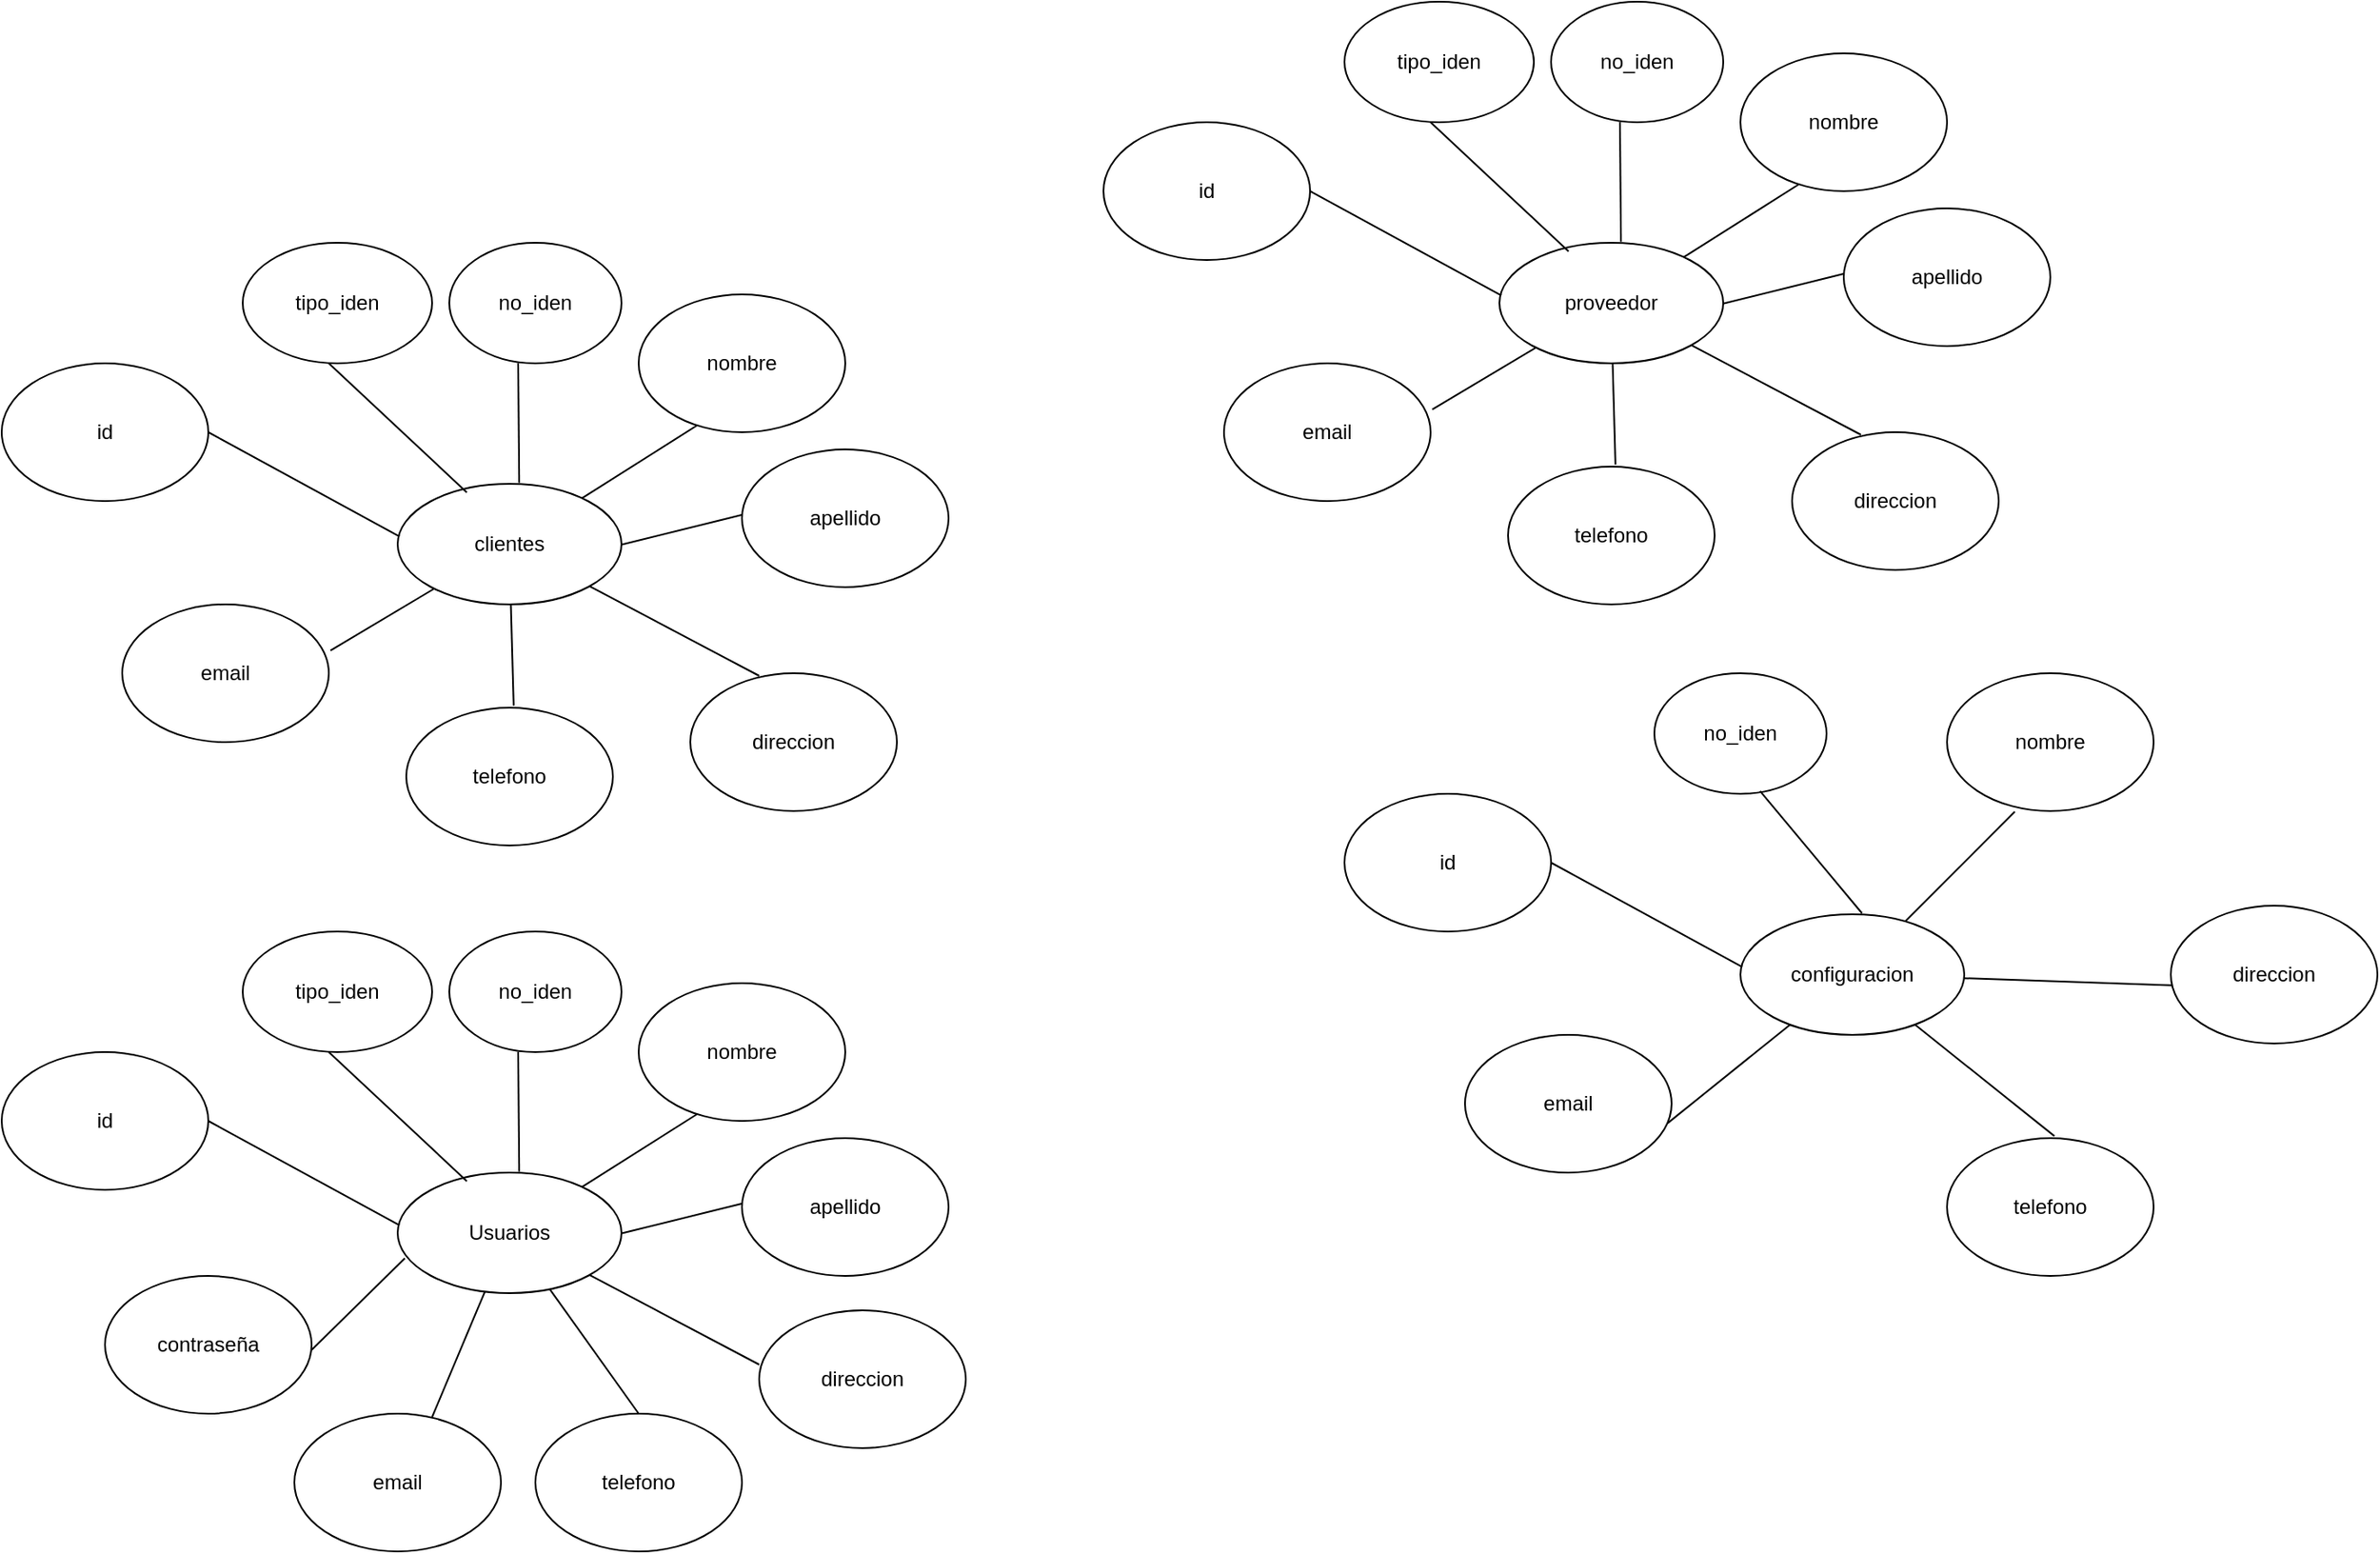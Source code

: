 <mxfile version="21.8.1" type="github">
  <diagram name="Página-1" id="jNS-OsoAPbzubsZ5zcvM">
    <mxGraphModel dx="1877" dy="1710" grid="1" gridSize="10" guides="1" tooltips="1" connect="0" arrows="0" fold="1" page="1" pageScale="1" pageWidth="827" pageHeight="1169" math="0" shadow="0">
      <root>
        <mxCell id="0" />
        <mxCell id="1" parent="0" />
        <mxCell id="_Iu95v3-t_2ewTutbSRK-1" value="Usuarios" style="ellipse;whiteSpace=wrap;html=1;" vertex="1" parent="1">
          <mxGeometry x="-30" y="340" width="130" height="70" as="geometry" />
        </mxCell>
        <mxCell id="_Iu95v3-t_2ewTutbSRK-2" value="tipo_iden" style="ellipse;whiteSpace=wrap;html=1;" vertex="1" parent="1">
          <mxGeometry x="-120" y="200" width="110" height="70" as="geometry" />
        </mxCell>
        <mxCell id="_Iu95v3-t_2ewTutbSRK-3" value="no_iden" style="ellipse;whiteSpace=wrap;html=1;" vertex="1" parent="1">
          <mxGeometry y="200" width="100" height="70" as="geometry" />
        </mxCell>
        <mxCell id="_Iu95v3-t_2ewTutbSRK-4" value="nombre" style="ellipse;whiteSpace=wrap;html=1;" vertex="1" parent="1">
          <mxGeometry x="110" y="230" width="120" height="80" as="geometry" />
        </mxCell>
        <mxCell id="_Iu95v3-t_2ewTutbSRK-5" value="apellido" style="ellipse;whiteSpace=wrap;html=1;" vertex="1" parent="1">
          <mxGeometry x="170" y="320" width="120" height="80" as="geometry" />
        </mxCell>
        <mxCell id="_Iu95v3-t_2ewTutbSRK-6" value="direccion" style="ellipse;whiteSpace=wrap;html=1;" vertex="1" parent="1">
          <mxGeometry x="180" y="420" width="120" height="80" as="geometry" />
        </mxCell>
        <mxCell id="_Iu95v3-t_2ewTutbSRK-7" value="telefono" style="ellipse;whiteSpace=wrap;html=1;" vertex="1" parent="1">
          <mxGeometry x="50" y="480" width="120" height="80" as="geometry" />
        </mxCell>
        <mxCell id="_Iu95v3-t_2ewTutbSRK-8" value="email" style="ellipse;whiteSpace=wrap;html=1;" vertex="1" parent="1">
          <mxGeometry x="-90" y="480" width="120" height="80" as="geometry" />
        </mxCell>
        <mxCell id="_Iu95v3-t_2ewTutbSRK-9" value="contraseña" style="ellipse;whiteSpace=wrap;html=1;" vertex="1" parent="1">
          <mxGeometry x="-200" y="400" width="120" height="80" as="geometry" />
        </mxCell>
        <mxCell id="_Iu95v3-t_2ewTutbSRK-13" value="" style="endArrow=none;html=1;rounded=0;" edge="1" parent="1" source="_Iu95v3-t_2ewTutbSRK-1">
          <mxGeometry width="50" height="50" relative="1" as="geometry">
            <mxPoint x="93.497" y="346.251" as="sourcePoint" />
            <mxPoint x="144" y="306" as="targetPoint" />
          </mxGeometry>
        </mxCell>
        <mxCell id="_Iu95v3-t_2ewTutbSRK-22" value="" style="endArrow=none;html=1;rounded=0;exitX=0.998;exitY=0.506;exitDx=0;exitDy=0;exitPerimeter=0;" edge="1" parent="1" source="_Iu95v3-t_2ewTutbSRK-1">
          <mxGeometry width="50" height="50" relative="1" as="geometry">
            <mxPoint x="103" y="400" as="sourcePoint" />
            <mxPoint x="170" y="358" as="targetPoint" />
          </mxGeometry>
        </mxCell>
        <mxCell id="_Iu95v3-t_2ewTutbSRK-23" value="" style="endArrow=none;html=1;rounded=0;" edge="1" parent="1" source="_Iu95v3-t_2ewTutbSRK-1">
          <mxGeometry width="50" height="50" relative="1" as="geometry">
            <mxPoint x="110" y="468.5" as="sourcePoint" />
            <mxPoint x="180" y="451.5" as="targetPoint" />
          </mxGeometry>
        </mxCell>
        <mxCell id="_Iu95v3-t_2ewTutbSRK-24" value="id" style="ellipse;whiteSpace=wrap;html=1;" vertex="1" parent="1">
          <mxGeometry x="-260" y="270" width="120" height="80" as="geometry" />
        </mxCell>
        <mxCell id="_Iu95v3-t_2ewTutbSRK-25" value="" style="endArrow=none;html=1;rounded=0;" edge="1" parent="1" source="_Iu95v3-t_2ewTutbSRK-1">
          <mxGeometry width="50" height="50" relative="1" as="geometry">
            <mxPoint x="12" y="427.5" as="sourcePoint" />
            <mxPoint x="110" y="480" as="targetPoint" />
          </mxGeometry>
        </mxCell>
        <mxCell id="_Iu95v3-t_2ewTutbSRK-26" value="" style="endArrow=none;html=1;rounded=0;" edge="1" parent="1" source="_Iu95v3-t_2ewTutbSRK-1">
          <mxGeometry width="50" height="50" relative="1" as="geometry">
            <mxPoint x="-62" y="410" as="sourcePoint" />
            <mxPoint x="-10" y="482" as="targetPoint" />
          </mxGeometry>
        </mxCell>
        <mxCell id="_Iu95v3-t_2ewTutbSRK-27" value="" style="endArrow=none;html=1;rounded=0;exitX=0.032;exitY=0.711;exitDx=0;exitDy=0;exitPerimeter=0;" edge="1" parent="1" source="_Iu95v3-t_2ewTutbSRK-1">
          <mxGeometry width="50" height="50" relative="1" as="geometry">
            <mxPoint x="-49" y="370" as="sourcePoint" />
            <mxPoint x="-80" y="443" as="targetPoint" />
          </mxGeometry>
        </mxCell>
        <mxCell id="_Iu95v3-t_2ewTutbSRK-29" value="" style="endArrow=none;html=1;rounded=0;exitX=0.008;exitY=0.437;exitDx=0;exitDy=0;exitPerimeter=0;" edge="1" parent="1" source="_Iu95v3-t_2ewTutbSRK-1">
          <mxGeometry width="50" height="50" relative="1" as="geometry">
            <mxPoint x="-16.22" y="382.18" as="sourcePoint" />
            <mxPoint x="-140" y="310" as="targetPoint" />
          </mxGeometry>
        </mxCell>
        <mxCell id="_Iu95v3-t_2ewTutbSRK-30" value="" style="endArrow=none;html=1;rounded=0;exitX=0.309;exitY=0.071;exitDx=0;exitDy=0;exitPerimeter=0;" edge="1" parent="1" source="_Iu95v3-t_2ewTutbSRK-1">
          <mxGeometry width="50" height="50" relative="1" as="geometry">
            <mxPoint x="54" y="342" as="sourcePoint" />
            <mxPoint x="-70" y="270" as="targetPoint" />
          </mxGeometry>
        </mxCell>
        <mxCell id="_Iu95v3-t_2ewTutbSRK-31" value="" style="endArrow=none;html=1;rounded=0;exitX=0.543;exitY=-0.009;exitDx=0;exitDy=0;exitPerimeter=0;" edge="1" parent="1" source="_Iu95v3-t_2ewTutbSRK-1">
          <mxGeometry width="50" height="50" relative="1" as="geometry">
            <mxPoint x="120" y="345" as="sourcePoint" />
            <mxPoint x="40" y="270" as="targetPoint" />
          </mxGeometry>
        </mxCell>
        <mxCell id="_Iu95v3-t_2ewTutbSRK-35" value="clientes" style="ellipse;whiteSpace=wrap;html=1;" vertex="1" parent="1">
          <mxGeometry x="-30" y="-60" width="130" height="70" as="geometry" />
        </mxCell>
        <mxCell id="_Iu95v3-t_2ewTutbSRK-36" value="tipo_iden" style="ellipse;whiteSpace=wrap;html=1;" vertex="1" parent="1">
          <mxGeometry x="-120" y="-200" width="110" height="70" as="geometry" />
        </mxCell>
        <mxCell id="_Iu95v3-t_2ewTutbSRK-37" value="no_iden" style="ellipse;whiteSpace=wrap;html=1;" vertex="1" parent="1">
          <mxGeometry y="-200" width="100" height="70" as="geometry" />
        </mxCell>
        <mxCell id="_Iu95v3-t_2ewTutbSRK-38" value="nombre" style="ellipse;whiteSpace=wrap;html=1;" vertex="1" parent="1">
          <mxGeometry x="110" y="-170" width="120" height="80" as="geometry" />
        </mxCell>
        <mxCell id="_Iu95v3-t_2ewTutbSRK-39" value="apellido" style="ellipse;whiteSpace=wrap;html=1;" vertex="1" parent="1">
          <mxGeometry x="170" y="-80" width="120" height="80" as="geometry" />
        </mxCell>
        <mxCell id="_Iu95v3-t_2ewTutbSRK-40" value="direccion" style="ellipse;whiteSpace=wrap;html=1;" vertex="1" parent="1">
          <mxGeometry x="140" y="50" width="120" height="80" as="geometry" />
        </mxCell>
        <mxCell id="_Iu95v3-t_2ewTutbSRK-41" value="telefono" style="ellipse;whiteSpace=wrap;html=1;" vertex="1" parent="1">
          <mxGeometry x="-25" y="70" width="120" height="80" as="geometry" />
        </mxCell>
        <mxCell id="_Iu95v3-t_2ewTutbSRK-42" value="email" style="ellipse;whiteSpace=wrap;html=1;" vertex="1" parent="1">
          <mxGeometry x="-190" y="10" width="120" height="80" as="geometry" />
        </mxCell>
        <mxCell id="_Iu95v3-t_2ewTutbSRK-44" value="" style="endArrow=none;html=1;rounded=0;" edge="1" parent="1" source="_Iu95v3-t_2ewTutbSRK-35">
          <mxGeometry width="50" height="50" relative="1" as="geometry">
            <mxPoint x="93.497" y="-53.749" as="sourcePoint" />
            <mxPoint x="144" y="-94" as="targetPoint" />
          </mxGeometry>
        </mxCell>
        <mxCell id="_Iu95v3-t_2ewTutbSRK-45" value="" style="endArrow=none;html=1;rounded=0;exitX=0.998;exitY=0.506;exitDx=0;exitDy=0;exitPerimeter=0;" edge="1" parent="1" source="_Iu95v3-t_2ewTutbSRK-35">
          <mxGeometry width="50" height="50" relative="1" as="geometry">
            <mxPoint x="103" as="sourcePoint" />
            <mxPoint x="170" y="-42" as="targetPoint" />
          </mxGeometry>
        </mxCell>
        <mxCell id="_Iu95v3-t_2ewTutbSRK-46" value="" style="endArrow=none;html=1;rounded=0;" edge="1" parent="1" source="_Iu95v3-t_2ewTutbSRK-35">
          <mxGeometry width="50" height="50" relative="1" as="geometry">
            <mxPoint x="110" y="68.5" as="sourcePoint" />
            <mxPoint x="180" y="51.5" as="targetPoint" />
          </mxGeometry>
        </mxCell>
        <mxCell id="_Iu95v3-t_2ewTutbSRK-47" value="id" style="ellipse;whiteSpace=wrap;html=1;" vertex="1" parent="1">
          <mxGeometry x="-260" y="-130" width="120" height="80" as="geometry" />
        </mxCell>
        <mxCell id="_Iu95v3-t_2ewTutbSRK-48" value="" style="endArrow=none;html=1;rounded=0;entryX=0.52;entryY=-0.015;entryDx=0;entryDy=0;entryPerimeter=0;" edge="1" parent="1" source="_Iu95v3-t_2ewTutbSRK-35" target="_Iu95v3-t_2ewTutbSRK-41">
          <mxGeometry width="50" height="50" relative="1" as="geometry">
            <mxPoint x="12" y="27.5" as="sourcePoint" />
            <mxPoint x="110" y="80" as="targetPoint" />
          </mxGeometry>
        </mxCell>
        <mxCell id="_Iu95v3-t_2ewTutbSRK-49" value="" style="endArrow=none;html=1;rounded=0;entryX=1.008;entryY=0.335;entryDx=0;entryDy=0;entryPerimeter=0;" edge="1" parent="1" source="_Iu95v3-t_2ewTutbSRK-35" target="_Iu95v3-t_2ewTutbSRK-42">
          <mxGeometry width="50" height="50" relative="1" as="geometry">
            <mxPoint x="-62" y="10" as="sourcePoint" />
            <mxPoint x="-10" y="82" as="targetPoint" />
          </mxGeometry>
        </mxCell>
        <mxCell id="_Iu95v3-t_2ewTutbSRK-51" value="" style="endArrow=none;html=1;rounded=0;exitX=0.008;exitY=0.437;exitDx=0;exitDy=0;exitPerimeter=0;" edge="1" parent="1" source="_Iu95v3-t_2ewTutbSRK-35">
          <mxGeometry width="50" height="50" relative="1" as="geometry">
            <mxPoint x="-16.22" y="-17.82" as="sourcePoint" />
            <mxPoint x="-140" y="-90" as="targetPoint" />
          </mxGeometry>
        </mxCell>
        <mxCell id="_Iu95v3-t_2ewTutbSRK-52" value="" style="endArrow=none;html=1;rounded=0;exitX=0.309;exitY=0.071;exitDx=0;exitDy=0;exitPerimeter=0;" edge="1" parent="1" source="_Iu95v3-t_2ewTutbSRK-35">
          <mxGeometry width="50" height="50" relative="1" as="geometry">
            <mxPoint x="54" y="-58" as="sourcePoint" />
            <mxPoint x="-70" y="-130" as="targetPoint" />
          </mxGeometry>
        </mxCell>
        <mxCell id="_Iu95v3-t_2ewTutbSRK-53" value="" style="endArrow=none;html=1;rounded=0;exitX=0.543;exitY=-0.009;exitDx=0;exitDy=0;exitPerimeter=0;" edge="1" parent="1" source="_Iu95v3-t_2ewTutbSRK-35">
          <mxGeometry width="50" height="50" relative="1" as="geometry">
            <mxPoint x="120" y="-55" as="sourcePoint" />
            <mxPoint x="40" y="-130" as="targetPoint" />
          </mxGeometry>
        </mxCell>
        <mxCell id="_Iu95v3-t_2ewTutbSRK-54" value="proveedor" style="ellipse;whiteSpace=wrap;html=1;" vertex="1" parent="1">
          <mxGeometry x="610" y="-200" width="130" height="70" as="geometry" />
        </mxCell>
        <mxCell id="_Iu95v3-t_2ewTutbSRK-55" value="tipo_iden" style="ellipse;whiteSpace=wrap;html=1;" vertex="1" parent="1">
          <mxGeometry x="520" y="-340" width="110" height="70" as="geometry" />
        </mxCell>
        <mxCell id="_Iu95v3-t_2ewTutbSRK-56" value="no_iden" style="ellipse;whiteSpace=wrap;html=1;" vertex="1" parent="1">
          <mxGeometry x="640" y="-340" width="100" height="70" as="geometry" />
        </mxCell>
        <mxCell id="_Iu95v3-t_2ewTutbSRK-57" value="nombre" style="ellipse;whiteSpace=wrap;html=1;" vertex="1" parent="1">
          <mxGeometry x="750" y="-310" width="120" height="80" as="geometry" />
        </mxCell>
        <mxCell id="_Iu95v3-t_2ewTutbSRK-58" value="apellido" style="ellipse;whiteSpace=wrap;html=1;" vertex="1" parent="1">
          <mxGeometry x="810" y="-220" width="120" height="80" as="geometry" />
        </mxCell>
        <mxCell id="_Iu95v3-t_2ewTutbSRK-59" value="direccion" style="ellipse;whiteSpace=wrap;html=1;" vertex="1" parent="1">
          <mxGeometry x="780" y="-90" width="120" height="80" as="geometry" />
        </mxCell>
        <mxCell id="_Iu95v3-t_2ewTutbSRK-60" value="telefono" style="ellipse;whiteSpace=wrap;html=1;" vertex="1" parent="1">
          <mxGeometry x="615" y="-70" width="120" height="80" as="geometry" />
        </mxCell>
        <mxCell id="_Iu95v3-t_2ewTutbSRK-61" value="email" style="ellipse;whiteSpace=wrap;html=1;" vertex="1" parent="1">
          <mxGeometry x="450" y="-130" width="120" height="80" as="geometry" />
        </mxCell>
        <mxCell id="_Iu95v3-t_2ewTutbSRK-62" value="" style="endArrow=none;html=1;rounded=0;" edge="1" parent="1" source="_Iu95v3-t_2ewTutbSRK-54">
          <mxGeometry width="50" height="50" relative="1" as="geometry">
            <mxPoint x="733.497" y="-193.749" as="sourcePoint" />
            <mxPoint x="784" y="-234" as="targetPoint" />
          </mxGeometry>
        </mxCell>
        <mxCell id="_Iu95v3-t_2ewTutbSRK-63" value="" style="endArrow=none;html=1;rounded=0;exitX=0.998;exitY=0.506;exitDx=0;exitDy=0;exitPerimeter=0;" edge="1" parent="1" source="_Iu95v3-t_2ewTutbSRK-54">
          <mxGeometry width="50" height="50" relative="1" as="geometry">
            <mxPoint x="743" y="-140" as="sourcePoint" />
            <mxPoint x="810" y="-182" as="targetPoint" />
          </mxGeometry>
        </mxCell>
        <mxCell id="_Iu95v3-t_2ewTutbSRK-64" value="" style="endArrow=none;html=1;rounded=0;" edge="1" parent="1" source="_Iu95v3-t_2ewTutbSRK-54">
          <mxGeometry width="50" height="50" relative="1" as="geometry">
            <mxPoint x="750" y="-71.5" as="sourcePoint" />
            <mxPoint x="820" y="-88.5" as="targetPoint" />
          </mxGeometry>
        </mxCell>
        <mxCell id="_Iu95v3-t_2ewTutbSRK-65" value="id" style="ellipse;whiteSpace=wrap;html=1;" vertex="1" parent="1">
          <mxGeometry x="380" y="-270" width="120" height="80" as="geometry" />
        </mxCell>
        <mxCell id="_Iu95v3-t_2ewTutbSRK-66" value="" style="endArrow=none;html=1;rounded=0;entryX=0.52;entryY=-0.015;entryDx=0;entryDy=0;entryPerimeter=0;" edge="1" parent="1" source="_Iu95v3-t_2ewTutbSRK-54" target="_Iu95v3-t_2ewTutbSRK-60">
          <mxGeometry width="50" height="50" relative="1" as="geometry">
            <mxPoint x="652" y="-112.5" as="sourcePoint" />
            <mxPoint x="750" y="-60" as="targetPoint" />
          </mxGeometry>
        </mxCell>
        <mxCell id="_Iu95v3-t_2ewTutbSRK-67" value="" style="endArrow=none;html=1;rounded=0;entryX=1.008;entryY=0.335;entryDx=0;entryDy=0;entryPerimeter=0;" edge="1" parent="1" source="_Iu95v3-t_2ewTutbSRK-54" target="_Iu95v3-t_2ewTutbSRK-61">
          <mxGeometry width="50" height="50" relative="1" as="geometry">
            <mxPoint x="578" y="-130" as="sourcePoint" />
            <mxPoint x="630" y="-58" as="targetPoint" />
          </mxGeometry>
        </mxCell>
        <mxCell id="_Iu95v3-t_2ewTutbSRK-68" value="" style="endArrow=none;html=1;rounded=0;exitX=0.008;exitY=0.437;exitDx=0;exitDy=0;exitPerimeter=0;" edge="1" parent="1" source="_Iu95v3-t_2ewTutbSRK-54">
          <mxGeometry width="50" height="50" relative="1" as="geometry">
            <mxPoint x="623.78" y="-157.82" as="sourcePoint" />
            <mxPoint x="500" y="-230" as="targetPoint" />
          </mxGeometry>
        </mxCell>
        <mxCell id="_Iu95v3-t_2ewTutbSRK-69" value="" style="endArrow=none;html=1;rounded=0;exitX=0.309;exitY=0.071;exitDx=0;exitDy=0;exitPerimeter=0;" edge="1" parent="1" source="_Iu95v3-t_2ewTutbSRK-54">
          <mxGeometry width="50" height="50" relative="1" as="geometry">
            <mxPoint x="694" y="-198" as="sourcePoint" />
            <mxPoint x="570" y="-270" as="targetPoint" />
          </mxGeometry>
        </mxCell>
        <mxCell id="_Iu95v3-t_2ewTutbSRK-70" value="" style="endArrow=none;html=1;rounded=0;exitX=0.543;exitY=-0.009;exitDx=0;exitDy=0;exitPerimeter=0;" edge="1" parent="1" source="_Iu95v3-t_2ewTutbSRK-54">
          <mxGeometry width="50" height="50" relative="1" as="geometry">
            <mxPoint x="760" y="-195" as="sourcePoint" />
            <mxPoint x="680" y="-270" as="targetPoint" />
          </mxGeometry>
        </mxCell>
        <mxCell id="_Iu95v3-t_2ewTutbSRK-71" value="configuracion" style="ellipse;whiteSpace=wrap;html=1;" vertex="1" parent="1">
          <mxGeometry x="750" y="190" width="130" height="70" as="geometry" />
        </mxCell>
        <mxCell id="_Iu95v3-t_2ewTutbSRK-73" value="no_iden" style="ellipse;whiteSpace=wrap;html=1;" vertex="1" parent="1">
          <mxGeometry x="700" y="50" width="100" height="70" as="geometry" />
        </mxCell>
        <mxCell id="_Iu95v3-t_2ewTutbSRK-74" value="nombre" style="ellipse;whiteSpace=wrap;html=1;" vertex="1" parent="1">
          <mxGeometry x="870" y="50" width="120" height="80" as="geometry" />
        </mxCell>
        <mxCell id="_Iu95v3-t_2ewTutbSRK-76" value="direccion" style="ellipse;whiteSpace=wrap;html=1;" vertex="1" parent="1">
          <mxGeometry x="1000" y="185" width="120" height="80" as="geometry" />
        </mxCell>
        <mxCell id="_Iu95v3-t_2ewTutbSRK-77" value="telefono" style="ellipse;whiteSpace=wrap;html=1;" vertex="1" parent="1">
          <mxGeometry x="870" y="320" width="120" height="80" as="geometry" />
        </mxCell>
        <mxCell id="_Iu95v3-t_2ewTutbSRK-78" value="email" style="ellipse;whiteSpace=wrap;html=1;" vertex="1" parent="1">
          <mxGeometry x="590" y="260" width="120" height="80" as="geometry" />
        </mxCell>
        <mxCell id="_Iu95v3-t_2ewTutbSRK-79" value="" style="endArrow=none;html=1;rounded=0;entryX=0.328;entryY=1.005;entryDx=0;entryDy=0;entryPerimeter=0;" edge="1" parent="1" source="_Iu95v3-t_2ewTutbSRK-71" target="_Iu95v3-t_2ewTutbSRK-74">
          <mxGeometry width="50" height="50" relative="1" as="geometry">
            <mxPoint x="873.497" y="196.251" as="sourcePoint" />
            <mxPoint x="924" y="156" as="targetPoint" />
          </mxGeometry>
        </mxCell>
        <mxCell id="_Iu95v3-t_2ewTutbSRK-81" value="" style="endArrow=none;html=1;rounded=0;entryX=0.005;entryY=0.578;entryDx=0;entryDy=0;entryPerimeter=0;" edge="1" parent="1" source="_Iu95v3-t_2ewTutbSRK-71" target="_Iu95v3-t_2ewTutbSRK-76">
          <mxGeometry width="50" height="50" relative="1" as="geometry">
            <mxPoint x="890" y="318.5" as="sourcePoint" />
            <mxPoint x="960" y="301.5" as="targetPoint" />
          </mxGeometry>
        </mxCell>
        <mxCell id="_Iu95v3-t_2ewTutbSRK-82" value="id" style="ellipse;whiteSpace=wrap;html=1;" vertex="1" parent="1">
          <mxGeometry x="520" y="120" width="120" height="80" as="geometry" />
        </mxCell>
        <mxCell id="_Iu95v3-t_2ewTutbSRK-83" value="" style="endArrow=none;html=1;rounded=0;entryX=0.52;entryY=-0.015;entryDx=0;entryDy=0;entryPerimeter=0;" edge="1" parent="1" source="_Iu95v3-t_2ewTutbSRK-71" target="_Iu95v3-t_2ewTutbSRK-77">
          <mxGeometry width="50" height="50" relative="1" as="geometry">
            <mxPoint x="792" y="277.5" as="sourcePoint" />
            <mxPoint x="890" y="330" as="targetPoint" />
          </mxGeometry>
        </mxCell>
        <mxCell id="_Iu95v3-t_2ewTutbSRK-84" value="" style="endArrow=none;html=1;rounded=0;entryX=0.982;entryY=0.64;entryDx=0;entryDy=0;entryPerimeter=0;" edge="1" parent="1" source="_Iu95v3-t_2ewTutbSRK-71" target="_Iu95v3-t_2ewTutbSRK-78">
          <mxGeometry width="50" height="50" relative="1" as="geometry">
            <mxPoint x="718" y="260" as="sourcePoint" />
            <mxPoint x="770" y="332" as="targetPoint" />
          </mxGeometry>
        </mxCell>
        <mxCell id="_Iu95v3-t_2ewTutbSRK-85" value="" style="endArrow=none;html=1;rounded=0;exitX=0.008;exitY=0.437;exitDx=0;exitDy=0;exitPerimeter=0;" edge="1" parent="1" source="_Iu95v3-t_2ewTutbSRK-71">
          <mxGeometry width="50" height="50" relative="1" as="geometry">
            <mxPoint x="763.78" y="232.18" as="sourcePoint" />
            <mxPoint x="640" y="160" as="targetPoint" />
          </mxGeometry>
        </mxCell>
        <mxCell id="_Iu95v3-t_2ewTutbSRK-87" value="" style="endArrow=none;html=1;rounded=0;exitX=0.543;exitY=-0.009;exitDx=0;exitDy=0;exitPerimeter=0;entryX=0.614;entryY=0.977;entryDx=0;entryDy=0;entryPerimeter=0;" edge="1" parent="1" source="_Iu95v3-t_2ewTutbSRK-71" target="_Iu95v3-t_2ewTutbSRK-73">
          <mxGeometry width="50" height="50" relative="1" as="geometry">
            <mxPoint x="900" y="195" as="sourcePoint" />
            <mxPoint x="820" y="120" as="targetPoint" />
          </mxGeometry>
        </mxCell>
      </root>
    </mxGraphModel>
  </diagram>
</mxfile>
